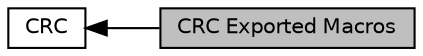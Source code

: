digraph "CRC Exported Macros"
{
  edge [fontname="Helvetica",fontsize="10",labelfontname="Helvetica",labelfontsize="10"];
  node [fontname="Helvetica",fontsize="10",shape=box];
  rankdir=LR;
  Node1 [label="CRC Exported Macros",height=0.2,width=0.4,color="black", fillcolor="grey75", style="filled", fontcolor="black",tooltip=" "];
  Node2 [label="CRC",height=0.2,width=0.4,color="black", fillcolor="white", style="filled",URL="$group___c_r_c.html",tooltip="CRC HAL module driver."];
  Node2->Node1 [shape=plaintext, dir="back", style="solid"];
}
